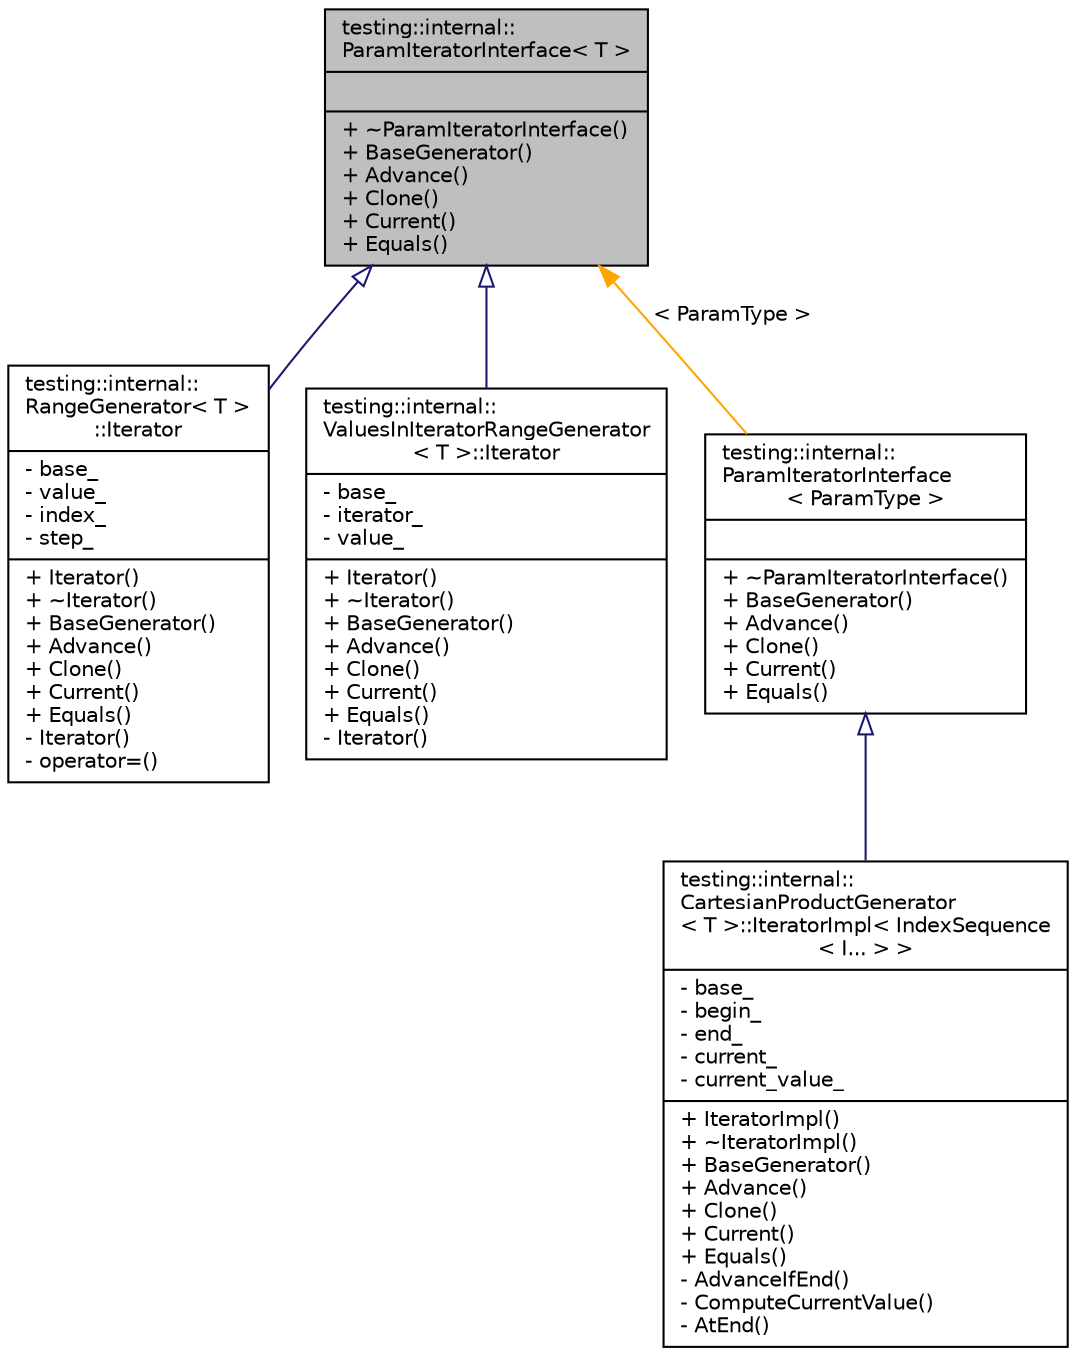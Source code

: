 digraph "testing::internal::ParamIteratorInterface&lt; T &gt;"
{
 // INTERACTIVE_SVG=YES
 // LATEX_PDF_SIZE
  edge [fontname="Helvetica",fontsize="10",labelfontname="Helvetica",labelfontsize="10"];
  node [fontname="Helvetica",fontsize="10",shape=record];
  Node1 [label="{testing::internal::\lParamIteratorInterface\< T \>\n||+ ~ParamIteratorInterface()\l+ BaseGenerator()\l+ Advance()\l+ Clone()\l+ Current()\l+ Equals()\l}",height=0.2,width=0.4,color="black", fillcolor="grey75", style="filled", fontcolor="black",tooltip=" "];
  Node1 -> Node2 [dir="back",color="midnightblue",fontsize="10",style="solid",arrowtail="onormal",fontname="Helvetica"];
  Node2 [label="{testing::internal::\lRangeGenerator\< T \>\l::Iterator\n|- base_\l- value_\l- index_\l- step_\l|+ Iterator()\l+ ~Iterator()\l+ BaseGenerator()\l+ Advance()\l+ Clone()\l+ Current()\l+ Equals()\l- Iterator()\l- operator=()\l}",height=0.2,width=0.4,color="black", fillcolor="white", style="filled",URL="$d0/d87/classtesting_1_1internal_1_1_range_generator_1_1_iterator.html",tooltip=" "];
  Node1 -> Node3 [dir="back",color="midnightblue",fontsize="10",style="solid",arrowtail="onormal",fontname="Helvetica"];
  Node3 [label="{testing::internal::\lValuesInIteratorRangeGenerator\l\< T \>::Iterator\n|- base_\l- iterator_\l- value_\l|+ Iterator()\l+ ~Iterator()\l+ BaseGenerator()\l+ Advance()\l+ Clone()\l+ Current()\l+ Equals()\l- Iterator()\l}",height=0.2,width=0.4,color="black", fillcolor="white", style="filled",URL="$d7/ddc/classtesting_1_1internal_1_1_values_in_iterator_range_generator_1_1_iterator.html",tooltip=" "];
  Node1 -> Node4 [dir="back",color="orange",fontsize="10",style="solid",label=" \< ParamType \>" ,fontname="Helvetica"];
  Node4 [label="{testing::internal::\lParamIteratorInterface\l\< ParamType \>\n||+ ~ParamIteratorInterface()\l+ BaseGenerator()\l+ Advance()\l+ Clone()\l+ Current()\l+ Equals()\l}",height=0.2,width=0.4,color="black", fillcolor="white", style="filled",URL="$d9/db9/classtesting_1_1internal_1_1_param_iterator_interface.html",tooltip=" "];
  Node4 -> Node5 [dir="back",color="midnightblue",fontsize="10",style="solid",arrowtail="onormal",fontname="Helvetica"];
  Node5 [label="{testing::internal::\lCartesianProductGenerator\l\< T \>::IteratorImpl\< IndexSequence\l\< I... \> \>\n|- base_\l- begin_\l- end_\l- current_\l- current_value_\l|+ IteratorImpl()\l+ ~IteratorImpl()\l+ BaseGenerator()\l+ Advance()\l+ Clone()\l+ Current()\l+ Equals()\l- AdvanceIfEnd()\l- ComputeCurrentValue()\l- AtEnd()\l}",height=0.2,width=0.4,color="black", fillcolor="white", style="filled",URL="$d3/d14/classtesting_1_1internal_1_1_cartesian_product_generator_1_1_iterator_impl_3_01_index_sequence_3_01_i_8_8_8_01_4_01_4.html",tooltip=" "];
}
